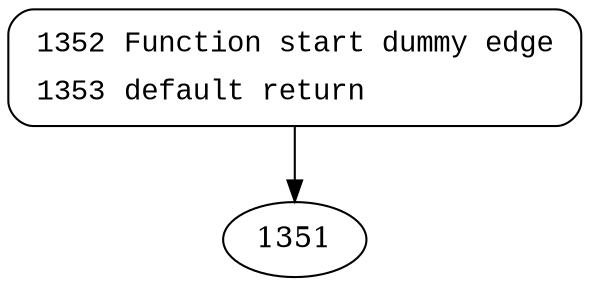 digraph block1083 {
1352 [style="filled,bold" penwidth="1" fillcolor="white" fontname="Courier New" shape="Mrecord" label=<<table border="0" cellborder="0" cellpadding="3" bgcolor="white"><tr><td align="right">1352</td><td align="left">Function start dummy edge</td></tr><tr><td align="right">1353</td><td align="left">default return</td></tr></table>>]
1352 -> 1351[label=""]
}